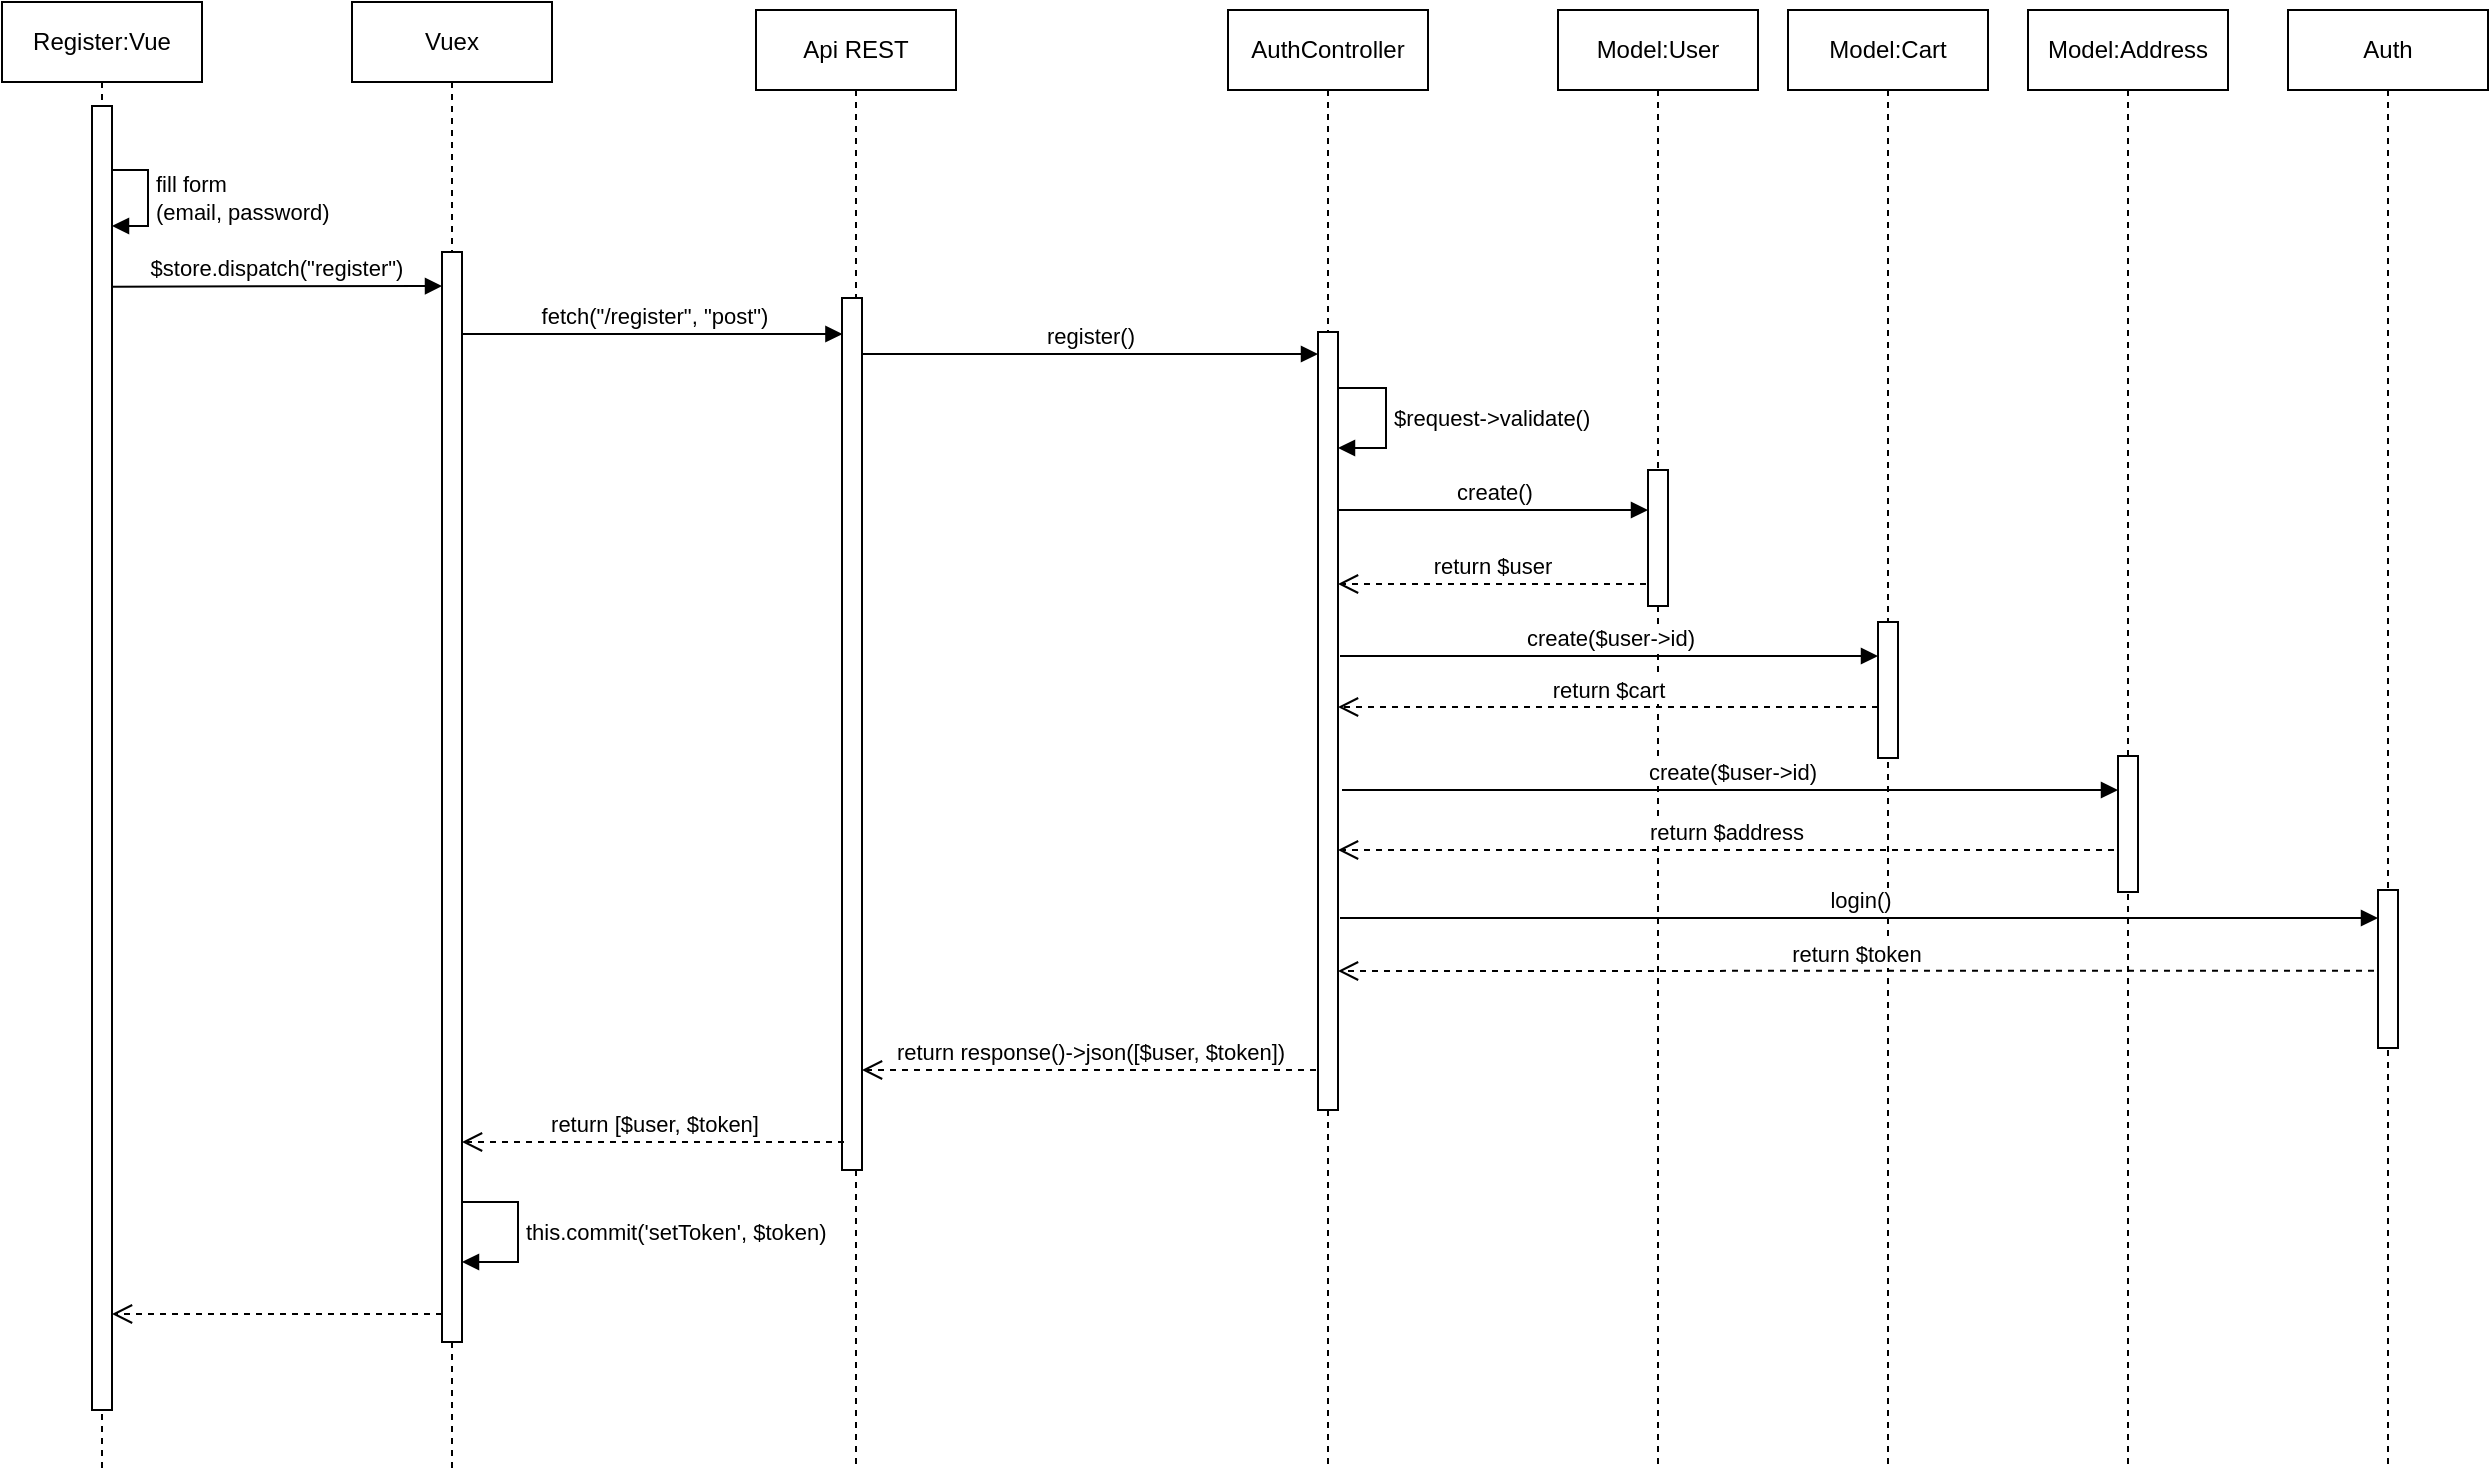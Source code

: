 <mxfile version="20.8.20" type="github">
  <diagram name="Page-1" id="2YBvvXClWsGukQMizWep">
    <mxGraphModel dx="992" dy="525" grid="1" gridSize="10" guides="1" tooltips="1" connect="1" arrows="1" fold="1" page="1" pageScale="1" pageWidth="850" pageHeight="1100" math="0" shadow="0">
      <root>
        <mxCell id="0" />
        <mxCell id="1" parent="0" />
        <mxCell id="aM9ryv3xv72pqoxQDRHE-1" value="Register:Vue" style="shape=umlLifeline;perimeter=lifelinePerimeter;whiteSpace=wrap;html=1;container=0;dropTarget=0;collapsible=0;recursiveResize=0;outlineConnect=0;portConstraint=eastwest;newEdgeStyle={&quot;edgeStyle&quot;:&quot;elbowEdgeStyle&quot;,&quot;elbow&quot;:&quot;vertical&quot;,&quot;curved&quot;:0,&quot;rounded&quot;:0};" parent="1" vertex="1">
          <mxGeometry x="47" y="146" width="100" height="734" as="geometry" />
        </mxCell>
        <mxCell id="aM9ryv3xv72pqoxQDRHE-5" value="Vuex" style="shape=umlLifeline;perimeter=lifelinePerimeter;whiteSpace=wrap;html=1;container=0;dropTarget=0;collapsible=0;recursiveResize=0;outlineConnect=0;portConstraint=eastwest;newEdgeStyle={&quot;edgeStyle&quot;:&quot;elbowEdgeStyle&quot;,&quot;elbow&quot;:&quot;vertical&quot;,&quot;curved&quot;:0,&quot;rounded&quot;:0};" parent="1" vertex="1">
          <mxGeometry x="222" y="146" width="100" height="734" as="geometry" />
        </mxCell>
        <mxCell id="LDycZf8e1BkoxPAIRzwF-12" value="" style="html=1;points=[];perimeter=orthogonalPerimeter;outlineConnect=0;targetShapes=umlLifeline;portConstraint=eastwest;newEdgeStyle={&quot;edgeStyle&quot;:&quot;elbowEdgeStyle&quot;,&quot;elbow&quot;:&quot;vertical&quot;,&quot;curved&quot;:0,&quot;rounded&quot;:0};" vertex="1" parent="aM9ryv3xv72pqoxQDRHE-5">
          <mxGeometry x="45" y="125" width="10" height="545" as="geometry" />
        </mxCell>
        <mxCell id="LDycZf8e1BkoxPAIRzwF-4" value="" style="html=1;points=[];perimeter=orthogonalPerimeter;outlineConnect=0;targetShapes=umlLifeline;portConstraint=eastwest;newEdgeStyle={&quot;edgeStyle&quot;:&quot;elbowEdgeStyle&quot;,&quot;elbow&quot;:&quot;vertical&quot;,&quot;curved&quot;:0,&quot;rounded&quot;:0};" vertex="1" parent="1">
          <mxGeometry x="92" y="198" width="10" height="652" as="geometry" />
        </mxCell>
        <mxCell id="LDycZf8e1BkoxPAIRzwF-5" value="&lt;div&gt;fill form &lt;br&gt;&lt;/div&gt;&lt;div&gt;(email, password)&lt;/div&gt;" style="html=1;align=left;spacingLeft=2;endArrow=block;rounded=0;edgeStyle=orthogonalEdgeStyle;curved=0;rounded=0;" edge="1" parent="1">
          <mxGeometry relative="1" as="geometry">
            <mxPoint x="102" y="230" as="sourcePoint" />
            <Array as="points">
              <mxPoint x="120" y="258" />
            </Array>
            <mxPoint x="102" y="258" as="targetPoint" />
          </mxGeometry>
        </mxCell>
        <mxCell id="LDycZf8e1BkoxPAIRzwF-11" value="$store.dispatch(&quot;register&quot;)" style="html=1;verticalAlign=bottom;endArrow=block;edgeStyle=elbowEdgeStyle;elbow=vertical;curved=0;rounded=0;" edge="1" parent="1">
          <mxGeometry width="80" relative="1" as="geometry">
            <mxPoint x="102" y="288.33" as="sourcePoint" />
            <mxPoint x="267" y="288" as="targetPoint" />
          </mxGeometry>
        </mxCell>
        <mxCell id="LDycZf8e1BkoxPAIRzwF-13" value="Api REST" style="shape=umlLifeline;perimeter=lifelinePerimeter;whiteSpace=wrap;html=1;container=0;dropTarget=0;collapsible=0;recursiveResize=0;outlineConnect=0;portConstraint=eastwest;newEdgeStyle={&quot;edgeStyle&quot;:&quot;elbowEdgeStyle&quot;,&quot;elbow&quot;:&quot;vertical&quot;,&quot;curved&quot;:0,&quot;rounded&quot;:0};" vertex="1" parent="1">
          <mxGeometry x="424" y="150" width="100" height="730" as="geometry" />
        </mxCell>
        <mxCell id="LDycZf8e1BkoxPAIRzwF-14" value="" style="html=1;points=[];perimeter=orthogonalPerimeter;outlineConnect=0;targetShapes=umlLifeline;portConstraint=eastwest;newEdgeStyle={&quot;edgeStyle&quot;:&quot;elbowEdgeStyle&quot;,&quot;elbow&quot;:&quot;vertical&quot;,&quot;curved&quot;:0,&quot;rounded&quot;:0};" vertex="1" parent="LDycZf8e1BkoxPAIRzwF-13">
          <mxGeometry x="43" y="144" width="10" height="436" as="geometry" />
        </mxCell>
        <mxCell id="LDycZf8e1BkoxPAIRzwF-15" value="fetch(&quot;/register&quot;, &quot;post&quot;)" style="html=1;verticalAlign=bottom;endArrow=block;edgeStyle=elbowEdgeStyle;elbow=vertical;curved=0;rounded=0;entryX=-0.178;entryY=0.04;entryDx=0;entryDy=0;entryPerimeter=0;" edge="1" parent="1" source="LDycZf8e1BkoxPAIRzwF-12">
          <mxGeometry x="0.002" width="80" relative="1" as="geometry">
            <mxPoint x="279" y="312" as="sourcePoint" />
            <mxPoint x="467.22" y="311.44" as="targetPoint" />
            <Array as="points">
              <mxPoint x="472" y="312" />
            </Array>
            <mxPoint as="offset" />
          </mxGeometry>
        </mxCell>
        <mxCell id="LDycZf8e1BkoxPAIRzwF-16" value="AuthController" style="shape=umlLifeline;perimeter=lifelinePerimeter;whiteSpace=wrap;html=1;container=0;dropTarget=0;collapsible=0;recursiveResize=0;outlineConnect=0;portConstraint=eastwest;newEdgeStyle={&quot;edgeStyle&quot;:&quot;elbowEdgeStyle&quot;,&quot;elbow&quot;:&quot;vertical&quot;,&quot;curved&quot;:0,&quot;rounded&quot;:0};" vertex="1" parent="1">
          <mxGeometry x="660" y="150" width="100" height="730" as="geometry" />
        </mxCell>
        <mxCell id="LDycZf8e1BkoxPAIRzwF-17" value="" style="html=1;points=[];perimeter=orthogonalPerimeter;outlineConnect=0;targetShapes=umlLifeline;portConstraint=eastwest;newEdgeStyle={&quot;edgeStyle&quot;:&quot;elbowEdgeStyle&quot;,&quot;elbow&quot;:&quot;vertical&quot;,&quot;curved&quot;:0,&quot;rounded&quot;:0};" vertex="1" parent="LDycZf8e1BkoxPAIRzwF-16">
          <mxGeometry x="45" y="161" width="10" height="389" as="geometry" />
        </mxCell>
        <mxCell id="LDycZf8e1BkoxPAIRzwF-18" value="register()" style="html=1;verticalAlign=bottom;endArrow=block;edgeStyle=elbowEdgeStyle;elbow=vertical;curved=0;rounded=0;" edge="1" parent="1" source="LDycZf8e1BkoxPAIRzwF-14">
          <mxGeometry x="0.002" width="80" relative="1" as="geometry">
            <mxPoint x="482" y="321.935" as="sourcePoint" />
            <mxPoint x="705" y="322" as="targetPoint" />
            <mxPoint as="offset" />
          </mxGeometry>
        </mxCell>
        <mxCell id="LDycZf8e1BkoxPAIRzwF-20" value="$request-&amp;gt;validate()" style="html=1;align=left;spacingLeft=2;endArrow=block;rounded=0;edgeStyle=orthogonalEdgeStyle;curved=0;rounded=0;" edge="1" target="LDycZf8e1BkoxPAIRzwF-17" parent="1">
          <mxGeometry relative="1" as="geometry">
            <mxPoint x="715" y="339" as="sourcePoint" />
            <Array as="points">
              <mxPoint x="739" y="339" />
              <mxPoint x="739" y="369" />
            </Array>
            <mxPoint x="714" y="369.0" as="targetPoint" />
          </mxGeometry>
        </mxCell>
        <mxCell id="LDycZf8e1BkoxPAIRzwF-21" value="Model:User" style="shape=umlLifeline;perimeter=lifelinePerimeter;whiteSpace=wrap;html=1;container=0;dropTarget=0;collapsible=0;recursiveResize=0;outlineConnect=0;portConstraint=eastwest;newEdgeStyle={&quot;edgeStyle&quot;:&quot;elbowEdgeStyle&quot;,&quot;elbow&quot;:&quot;vertical&quot;,&quot;curved&quot;:0,&quot;rounded&quot;:0};" vertex="1" parent="1">
          <mxGeometry x="825" y="150" width="100" height="730" as="geometry" />
        </mxCell>
        <mxCell id="LDycZf8e1BkoxPAIRzwF-22" value="" style="html=1;points=[];perimeter=orthogonalPerimeter;outlineConnect=0;targetShapes=umlLifeline;portConstraint=eastwest;newEdgeStyle={&quot;edgeStyle&quot;:&quot;elbowEdgeStyle&quot;,&quot;elbow&quot;:&quot;vertical&quot;,&quot;curved&quot;:0,&quot;rounded&quot;:0};" vertex="1" parent="LDycZf8e1BkoxPAIRzwF-21">
          <mxGeometry x="45" y="230" width="10" height="68" as="geometry" />
        </mxCell>
        <mxCell id="LDycZf8e1BkoxPAIRzwF-23" value="create()" style="html=1;verticalAlign=bottom;endArrow=block;edgeStyle=elbowEdgeStyle;elbow=vertical;curved=0;rounded=0;" edge="1" parent="1">
          <mxGeometry x="0.002" width="80" relative="1" as="geometry">
            <mxPoint x="715" y="400" as="sourcePoint" />
            <mxPoint x="870" y="400" as="targetPoint" />
            <mxPoint as="offset" />
          </mxGeometry>
        </mxCell>
        <mxCell id="LDycZf8e1BkoxPAIRzwF-24" value="return $user" style="html=1;verticalAlign=bottom;endArrow=open;dashed=1;endSize=8;edgeStyle=elbowEdgeStyle;elbow=vertical;curved=0;rounded=0;" edge="1" parent="1" target="LDycZf8e1BkoxPAIRzwF-17">
          <mxGeometry relative="1" as="geometry">
            <mxPoint x="869" y="437" as="sourcePoint" />
            <mxPoint x="789" y="437" as="targetPoint" />
          </mxGeometry>
        </mxCell>
        <mxCell id="LDycZf8e1BkoxPAIRzwF-25" value="Model:Cart" style="shape=umlLifeline;perimeter=lifelinePerimeter;whiteSpace=wrap;html=1;container=0;dropTarget=0;collapsible=0;recursiveResize=0;outlineConnect=0;portConstraint=eastwest;newEdgeStyle={&quot;edgeStyle&quot;:&quot;elbowEdgeStyle&quot;,&quot;elbow&quot;:&quot;vertical&quot;,&quot;curved&quot;:0,&quot;rounded&quot;:0};" vertex="1" parent="1">
          <mxGeometry x="940" y="150" width="100" height="730" as="geometry" />
        </mxCell>
        <mxCell id="LDycZf8e1BkoxPAIRzwF-26" value="" style="html=1;points=[];perimeter=orthogonalPerimeter;outlineConnect=0;targetShapes=umlLifeline;portConstraint=eastwest;newEdgeStyle={&quot;edgeStyle&quot;:&quot;elbowEdgeStyle&quot;,&quot;elbow&quot;:&quot;vertical&quot;,&quot;curved&quot;:0,&quot;rounded&quot;:0};" vertex="1" parent="LDycZf8e1BkoxPAIRzwF-25">
          <mxGeometry x="45" y="306" width="10" height="68" as="geometry" />
        </mxCell>
        <mxCell id="LDycZf8e1BkoxPAIRzwF-27" value="Model:Address" style="shape=umlLifeline;perimeter=lifelinePerimeter;whiteSpace=wrap;html=1;container=0;dropTarget=0;collapsible=0;recursiveResize=0;outlineConnect=0;portConstraint=eastwest;newEdgeStyle={&quot;edgeStyle&quot;:&quot;elbowEdgeStyle&quot;,&quot;elbow&quot;:&quot;vertical&quot;,&quot;curved&quot;:0,&quot;rounded&quot;:0};" vertex="1" parent="1">
          <mxGeometry x="1060" y="150" width="100" height="730" as="geometry" />
        </mxCell>
        <mxCell id="LDycZf8e1BkoxPAIRzwF-28" value="" style="html=1;points=[];perimeter=orthogonalPerimeter;outlineConnect=0;targetShapes=umlLifeline;portConstraint=eastwest;newEdgeStyle={&quot;edgeStyle&quot;:&quot;elbowEdgeStyle&quot;,&quot;elbow&quot;:&quot;vertical&quot;,&quot;curved&quot;:0,&quot;rounded&quot;:0};" vertex="1" parent="LDycZf8e1BkoxPAIRzwF-27">
          <mxGeometry x="45" y="373" width="10" height="68" as="geometry" />
        </mxCell>
        <mxCell id="LDycZf8e1BkoxPAIRzwF-29" value="create($user-&amp;gt;id)" style="html=1;verticalAlign=bottom;endArrow=block;edgeStyle=elbowEdgeStyle;elbow=vertical;curved=0;rounded=0;" edge="1" parent="1" target="LDycZf8e1BkoxPAIRzwF-26">
          <mxGeometry x="0.002" width="80" relative="1" as="geometry">
            <mxPoint x="716" y="473" as="sourcePoint" />
            <mxPoint x="980" y="473" as="targetPoint" />
            <mxPoint as="offset" />
          </mxGeometry>
        </mxCell>
        <mxCell id="LDycZf8e1BkoxPAIRzwF-30" value="return $cart" style="html=1;verticalAlign=bottom;endArrow=open;dashed=1;endSize=8;edgeStyle=elbowEdgeStyle;elbow=vertical;curved=0;rounded=0;" edge="1" parent="1" source="LDycZf8e1BkoxPAIRzwF-26">
          <mxGeometry relative="1" as="geometry">
            <mxPoint x="990" y="498" as="sourcePoint" />
            <mxPoint x="715" y="498.333" as="targetPoint" />
          </mxGeometry>
        </mxCell>
        <mxCell id="LDycZf8e1BkoxPAIRzwF-31" value="create($user-&amp;gt;id)" style="html=1;verticalAlign=bottom;endArrow=block;edgeStyle=elbowEdgeStyle;elbow=vertical;curved=0;rounded=0;" edge="1" parent="1" target="LDycZf8e1BkoxPAIRzwF-28">
          <mxGeometry x="0.002" width="80" relative="1" as="geometry">
            <mxPoint x="717" y="540" as="sourcePoint" />
            <mxPoint x="1100" y="540" as="targetPoint" />
            <mxPoint as="offset" />
          </mxGeometry>
        </mxCell>
        <mxCell id="LDycZf8e1BkoxPAIRzwF-32" value="return $address" style="html=1;verticalAlign=bottom;endArrow=open;dashed=1;endSize=8;edgeStyle=elbowEdgeStyle;elbow=vertical;curved=0;rounded=0;" edge="1" parent="1" target="LDycZf8e1BkoxPAIRzwF-17">
          <mxGeometry relative="1" as="geometry">
            <mxPoint x="1103" y="570" as="sourcePoint" />
            <mxPoint x="720" y="570" as="targetPoint" />
          </mxGeometry>
        </mxCell>
        <mxCell id="LDycZf8e1BkoxPAIRzwF-33" value="Auth" style="shape=umlLifeline;perimeter=lifelinePerimeter;whiteSpace=wrap;html=1;container=0;dropTarget=0;collapsible=0;recursiveResize=0;outlineConnect=0;portConstraint=eastwest;newEdgeStyle={&quot;edgeStyle&quot;:&quot;elbowEdgeStyle&quot;,&quot;elbow&quot;:&quot;vertical&quot;,&quot;curved&quot;:0,&quot;rounded&quot;:0};" vertex="1" parent="1">
          <mxGeometry x="1190" y="150" width="100" height="730" as="geometry" />
        </mxCell>
        <mxCell id="LDycZf8e1BkoxPAIRzwF-34" value="" style="html=1;points=[];perimeter=orthogonalPerimeter;outlineConnect=0;targetShapes=umlLifeline;portConstraint=eastwest;newEdgeStyle={&quot;edgeStyle&quot;:&quot;elbowEdgeStyle&quot;,&quot;elbow&quot;:&quot;vertical&quot;,&quot;curved&quot;:0,&quot;rounded&quot;:0};" vertex="1" parent="LDycZf8e1BkoxPAIRzwF-33">
          <mxGeometry x="45" y="440" width="10" height="79" as="geometry" />
        </mxCell>
        <mxCell id="LDycZf8e1BkoxPAIRzwF-35" value="login()" style="html=1;verticalAlign=bottom;endArrow=block;edgeStyle=elbowEdgeStyle;elbow=vertical;curved=0;rounded=0;" edge="1" parent="1" target="LDycZf8e1BkoxPAIRzwF-34">
          <mxGeometry x="0.002" width="80" relative="1" as="geometry">
            <mxPoint x="716" y="604" as="sourcePoint" />
            <mxPoint x="876" y="604" as="targetPoint" />
            <mxPoint as="offset" />
          </mxGeometry>
        </mxCell>
        <mxCell id="LDycZf8e1BkoxPAIRzwF-36" value="return $token" style="html=1;verticalAlign=bottom;endArrow=open;dashed=1;endSize=8;edgeStyle=elbowEdgeStyle;elbow=vertical;curved=0;rounded=0;" edge="1" parent="1" target="LDycZf8e1BkoxPAIRzwF-17">
          <mxGeometry relative="1" as="geometry">
            <mxPoint x="1233" y="630.33" as="sourcePoint" />
            <mxPoint x="720" y="630" as="targetPoint" />
          </mxGeometry>
        </mxCell>
        <mxCell id="LDycZf8e1BkoxPAIRzwF-37" value="return response()-&amp;gt;json([$user, $token])" style="html=1;verticalAlign=bottom;endArrow=open;dashed=1;endSize=8;edgeStyle=elbowEdgeStyle;elbow=vertical;curved=0;rounded=0;" edge="1" parent="1" target="LDycZf8e1BkoxPAIRzwF-14">
          <mxGeometry relative="1" as="geometry">
            <mxPoint x="704" y="680" as="sourcePoint" />
            <mxPoint x="180" y="680.67" as="targetPoint" />
          </mxGeometry>
        </mxCell>
        <mxCell id="LDycZf8e1BkoxPAIRzwF-38" value="return [$user, $token]" style="html=1;verticalAlign=bottom;endArrow=open;dashed=1;endSize=8;edgeStyle=elbowEdgeStyle;elbow=vertical;curved=0;rounded=0;" edge="1" parent="1" target="LDycZf8e1BkoxPAIRzwF-12">
          <mxGeometry relative="1" as="geometry">
            <mxPoint x="468" y="716" as="sourcePoint" />
            <mxPoint x="242" y="716" as="targetPoint" />
          </mxGeometry>
        </mxCell>
        <mxCell id="LDycZf8e1BkoxPAIRzwF-42" value="this.commit(&#39;setToken&#39;, $token)" style="html=1;align=left;spacingLeft=2;endArrow=block;rounded=0;edgeStyle=orthogonalEdgeStyle;curved=0;rounded=0;" edge="1" parent="1">
          <mxGeometry relative="1" as="geometry">
            <mxPoint x="277" y="746" as="sourcePoint" />
            <Array as="points">
              <mxPoint x="305" y="776" />
            </Array>
            <mxPoint x="277" y="776" as="targetPoint" />
          </mxGeometry>
        </mxCell>
        <mxCell id="LDycZf8e1BkoxPAIRzwF-43" value="" style="html=1;verticalAlign=bottom;endArrow=open;dashed=1;endSize=8;edgeStyle=elbowEdgeStyle;elbow=vertical;curved=0;rounded=0;" edge="1" parent="1" target="LDycZf8e1BkoxPAIRzwF-4">
          <mxGeometry relative="1" as="geometry">
            <mxPoint x="267" y="802" as="sourcePoint" />
            <mxPoint x="110" y="802" as="targetPoint" />
          </mxGeometry>
        </mxCell>
      </root>
    </mxGraphModel>
  </diagram>
</mxfile>
